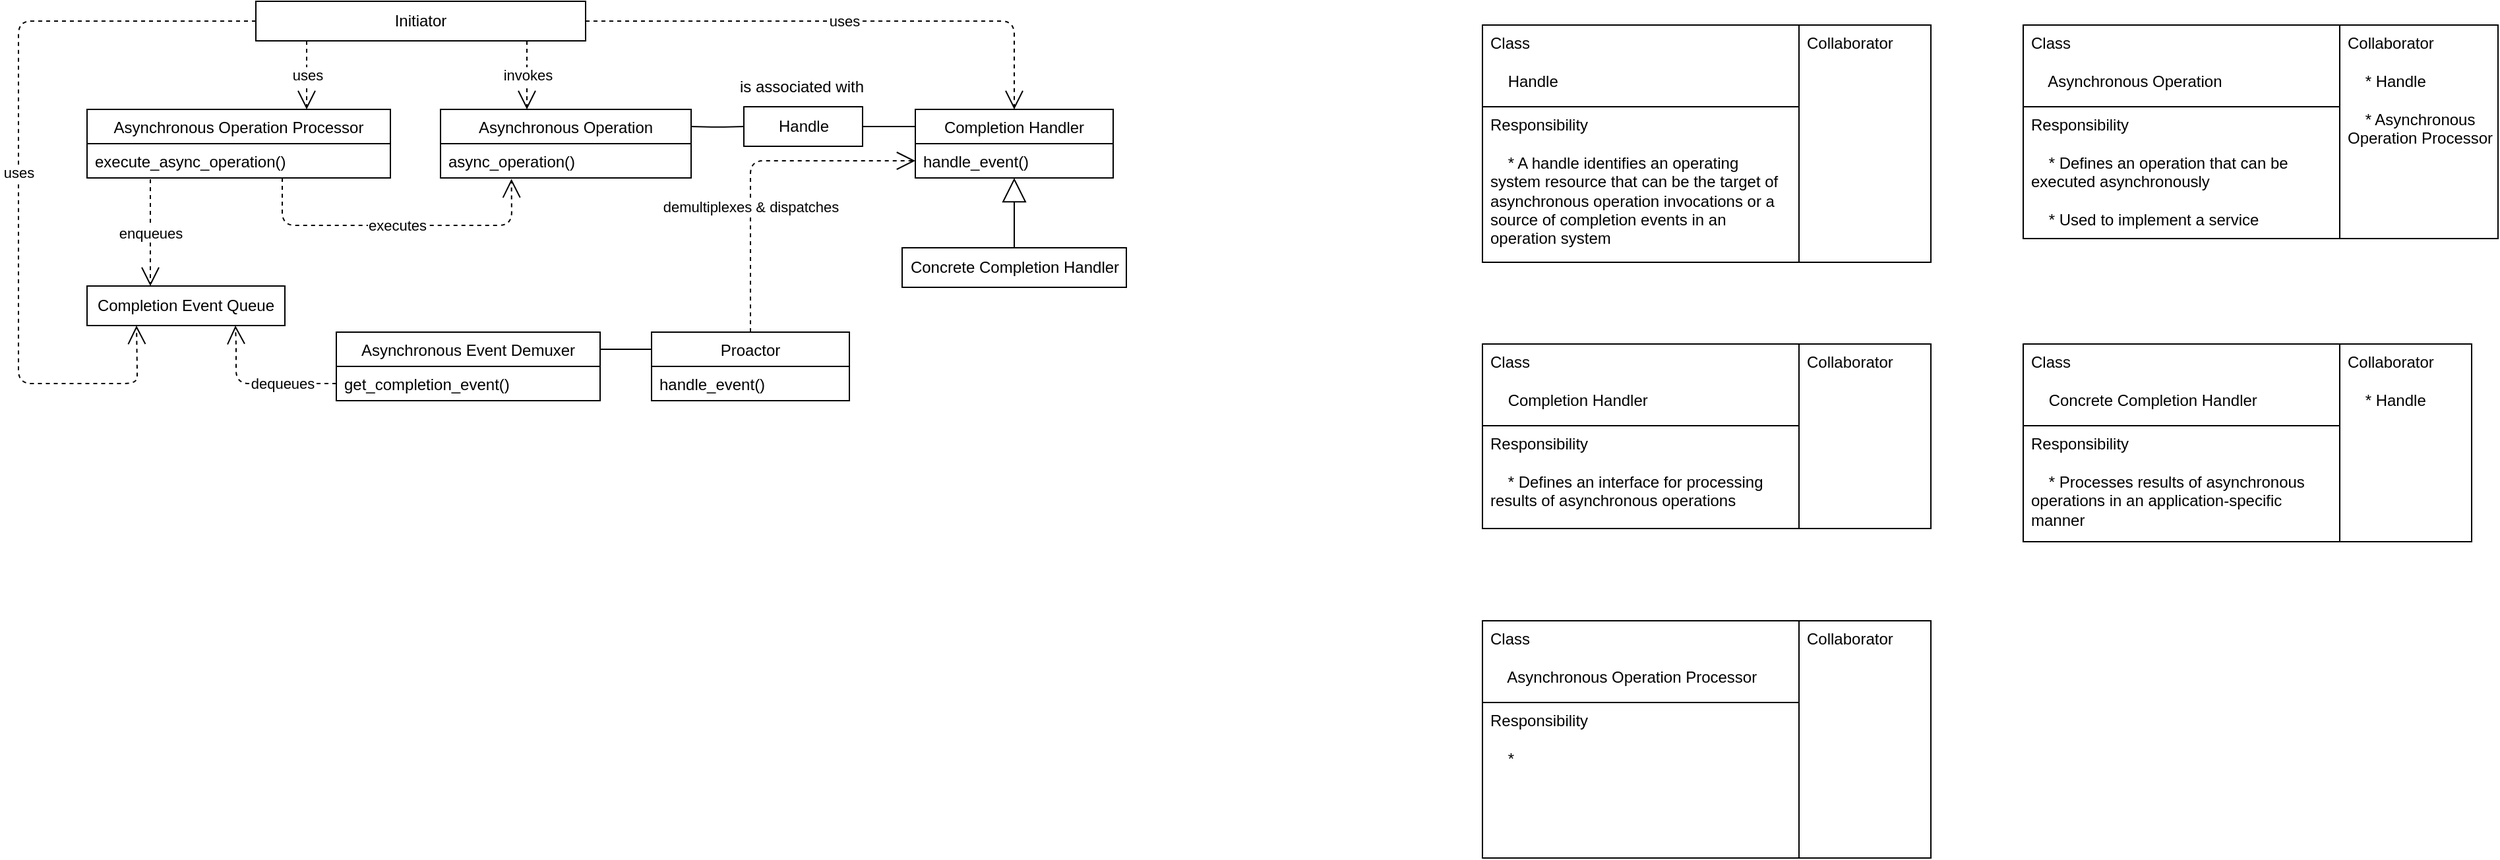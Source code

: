 <mxfile version="13.10.0" type="embed">
    <diagram id="3gRXEbeZebtQ5nvocdyO" name="Page-1">
        <mxGraphModel dx="1667" dy="1303" grid="1" gridSize="10" guides="1" tooltips="1" connect="1" arrows="1" fold="1" page="0" pageScale="1" pageWidth="827" pageHeight="1169" math="0" shadow="0">
            <root>
                <mxCell id="0"/>
                <mxCell id="1" parent="0"/>
                <mxCell id="2" value="Class&lt;br&gt;&lt;br&gt;&amp;nbsp; &amp;nbsp; Handle" style="html=1;align=left;verticalAlign=top;spacingLeft=4;spacingRight=4;" parent="1" vertex="1">
                    <mxGeometry x="1290" y="-212" width="240" height="62" as="geometry"/>
                </mxCell>
                <mxCell id="3" value="Responsibility&lt;br&gt;&lt;br&gt;&amp;nbsp; &amp;nbsp; * A handle identifies an operating&amp;nbsp;&lt;br&gt;system resource that can be the target of&amp;nbsp;&lt;br&gt;asynchronous operation invocations or a&amp;nbsp;&lt;br&gt;source of completion events in an&amp;nbsp;&lt;br&gt;operation system" style="html=1;align=left;verticalAlign=top;spacingLeft=4;spacingRight=4;" parent="1" vertex="1">
                    <mxGeometry x="1290" y="-150" width="240" height="118" as="geometry"/>
                </mxCell>
                <mxCell id="4" value="Collaborator" style="html=1;align=left;verticalAlign=top;spacingLeft=4;spacingRight=4;" parent="1" vertex="1">
                    <mxGeometry x="1530" y="-212" width="100" height="180" as="geometry"/>
                </mxCell>
                <mxCell id="5" value="Initiator" style="rounded=0;whiteSpace=wrap;html=1;" parent="1" vertex="1">
                    <mxGeometry x="360" y="-230" width="250" height="30" as="geometry"/>
                </mxCell>
                <mxCell id="14" value="Asynchronous Operation Processor" style="swimlane;fontStyle=0;childLayout=stackLayout;horizontal=1;startSize=26;fillColor=none;horizontalStack=0;resizeParent=1;resizeParentMax=0;resizeLast=0;collapsible=1;marginBottom=0;" parent="1" vertex="1">
                    <mxGeometry x="232" y="-148" width="230" height="52" as="geometry">
                        <mxRectangle x="90" y="200" width="70" height="26" as="alternateBounds"/>
                    </mxGeometry>
                </mxCell>
                <mxCell id="15" value="execute_async_operation()" style="text;strokeColor=none;fillColor=none;align=left;verticalAlign=top;spacingLeft=4;spacingRight=4;overflow=hidden;rotatable=0;points=[[0,0.5],[1,0.5]];portConstraint=eastwest;" parent="14" vertex="1">
                    <mxGeometry y="26" width="230" height="26" as="geometry"/>
                </mxCell>
                <mxCell id="18" value="Asynchronous Operation" style="swimlane;fontStyle=0;childLayout=stackLayout;horizontal=1;startSize=26;fillColor=none;horizontalStack=0;resizeParent=1;resizeParentMax=0;resizeLast=0;collapsible=1;marginBottom=0;" parent="1" vertex="1">
                    <mxGeometry x="500" y="-148" width="190" height="52" as="geometry">
                        <mxRectangle x="90" y="200" width="70" height="26" as="alternateBounds"/>
                    </mxGeometry>
                </mxCell>
                <mxCell id="19" value="async_operation()" style="text;strokeColor=none;fillColor=none;align=left;verticalAlign=top;spacingLeft=4;spacingRight=4;overflow=hidden;rotatable=0;points=[[0,0.5],[1,0.5]];portConstraint=eastwest;" parent="18" vertex="1">
                    <mxGeometry y="26" width="190" height="26" as="geometry"/>
                </mxCell>
                <mxCell id="21" value="uses" style="endArrow=open;endSize=12;dashed=1;html=1;exitX=0.25;exitY=1;exitDx=0;exitDy=0;entryX=0.75;entryY=0;entryDx=0;entryDy=0;" parent="1" edge="1">
                    <mxGeometry width="160" relative="1" as="geometry">
                        <mxPoint x="398.5" y="-200" as="sourcePoint"/>
                        <mxPoint x="398.5" y="-148" as="targetPoint"/>
                    </mxGeometry>
                </mxCell>
                <mxCell id="23" value="invokes" style="endArrow=open;endSize=12;dashed=1;html=1;exitX=0.25;exitY=1;exitDx=0;exitDy=0;entryX=0.75;entryY=0;entryDx=0;entryDy=0;" parent="1" edge="1">
                    <mxGeometry width="160" relative="1" as="geometry">
                        <mxPoint x="565.5" y="-200" as="sourcePoint"/>
                        <mxPoint x="565.5" y="-148" as="targetPoint"/>
                    </mxGeometry>
                </mxCell>
                <mxCell id="24" value="executes" style="endArrow=open;endSize=12;dashed=1;html=1;entryX=0.283;entryY=1.031;entryDx=0;entryDy=0;entryPerimeter=0;" parent="1" target="19" edge="1">
                    <mxGeometry width="160" relative="1" as="geometry">
                        <mxPoint x="380" y="-96" as="sourcePoint"/>
                        <mxPoint x="380" y="-6" as="targetPoint"/>
                        <Array as="points">
                            <mxPoint x="380" y="-60"/>
                            <mxPoint x="554" y="-60"/>
                        </Array>
                    </mxGeometry>
                </mxCell>
                <mxCell id="25" value="Completion Event Queue" style="rounded=0;whiteSpace=wrap;html=1;" parent="1" vertex="1">
                    <mxGeometry x="232" y="-14" width="150" height="30" as="geometry"/>
                </mxCell>
                <mxCell id="26" value="enqueues" style="endArrow=open;endSize=12;dashed=1;html=1;" parent="1" edge="1">
                    <mxGeometry width="160" relative="1" as="geometry">
                        <mxPoint x="280" y="-95" as="sourcePoint"/>
                        <mxPoint x="280" y="-14" as="targetPoint"/>
                    </mxGeometry>
                </mxCell>
                <mxCell id="27" value="uses" style="endArrow=open;endSize=12;dashed=1;html=1;exitX=0;exitY=0.5;exitDx=0;exitDy=0;entryX=0.25;entryY=1;entryDx=0;entryDy=0;" parent="1" source="5" target="25" edge="1">
                    <mxGeometry width="160" relative="1" as="geometry">
                        <mxPoint x="150" y="-270" as="sourcePoint"/>
                        <mxPoint x="150" y="-180" as="targetPoint"/>
                        <Array as="points">
                            <mxPoint x="180" y="-215"/>
                            <mxPoint x="180" y="60"/>
                            <mxPoint x="270" y="60"/>
                            <mxPoint x="270" y="50"/>
                        </Array>
                    </mxGeometry>
                </mxCell>
                <mxCell id="28" value="Asynchronous Event Demuxer" style="swimlane;fontStyle=0;childLayout=stackLayout;horizontal=1;startSize=26;fillColor=none;horizontalStack=0;resizeParent=1;resizeParentMax=0;resizeLast=0;collapsible=1;marginBottom=0;" parent="1" vertex="1">
                    <mxGeometry x="421" y="21" width="200" height="52" as="geometry">
                        <mxRectangle x="90" y="200" width="70" height="26" as="alternateBounds"/>
                    </mxGeometry>
                </mxCell>
                <mxCell id="29" value="get_completion_event()" style="text;strokeColor=none;fillColor=none;align=left;verticalAlign=top;spacingLeft=4;spacingRight=4;overflow=hidden;rotatable=0;points=[[0,0.5],[1,0.5]];portConstraint=eastwest;" parent="28" vertex="1">
                    <mxGeometry y="26" width="200" height="26" as="geometry"/>
                </mxCell>
                <mxCell id="30" value="dequeues" style="endArrow=open;endSize=12;dashed=1;html=1;exitX=0;exitY=0.5;exitDx=0;exitDy=0;entryX=0.75;entryY=1;entryDx=0;entryDy=0;" parent="1" source="29" target="25" edge="1">
                    <mxGeometry x="-0.317" width="160" relative="1" as="geometry">
                        <mxPoint x="380" y="30" as="sourcePoint"/>
                        <mxPoint x="380" y="120" as="targetPoint"/>
                        <Array as="points">
                            <mxPoint x="345" y="60"/>
                            <mxPoint x="345" y="40"/>
                            <mxPoint x="345" y="30"/>
                        </Array>
                        <mxPoint as="offset"/>
                    </mxGeometry>
                </mxCell>
                <mxCell id="31" value="Handle" style="html=1;" parent="1" vertex="1">
                    <mxGeometry x="730" y="-150" width="90" height="30" as="geometry"/>
                </mxCell>
                <mxCell id="34" value="" style="endArrow=none;html=1;edgeStyle=orthogonalEdgeStyle;entryX=0;entryY=0.5;entryDx=0;entryDy=0;" parent="1" target="31" edge="1">
                    <mxGeometry relative="1" as="geometry">
                        <mxPoint x="690" y="-135" as="sourcePoint"/>
                        <mxPoint x="580" y="-20" as="targetPoint"/>
                    </mxGeometry>
                </mxCell>
                <mxCell id="39" value="Completion Handler" style="swimlane;fontStyle=0;childLayout=stackLayout;horizontal=1;startSize=26;fillColor=none;horizontalStack=0;resizeParent=1;resizeParentMax=0;resizeLast=0;collapsible=1;marginBottom=0;" parent="1" vertex="1">
                    <mxGeometry x="860" y="-148" width="150" height="52" as="geometry">
                        <mxRectangle x="90" y="200" width="70" height="26" as="alternateBounds"/>
                    </mxGeometry>
                </mxCell>
                <mxCell id="40" value="handle_event()" style="text;strokeColor=none;fillColor=none;align=left;verticalAlign=top;spacingLeft=4;spacingRight=4;overflow=hidden;rotatable=0;points=[[0,0.5],[1,0.5]];portConstraint=eastwest;" parent="39" vertex="1">
                    <mxGeometry y="26" width="150" height="26" as="geometry"/>
                </mxCell>
                <mxCell id="41" value="" style="endArrow=none;html=1;edgeStyle=orthogonalEdgeStyle;entryX=0;entryY=0.25;entryDx=0;entryDy=0;exitX=1;exitY=0.5;exitDx=0;exitDy=0;" parent="1" source="31" target="39" edge="1">
                    <mxGeometry relative="1" as="geometry">
                        <mxPoint x="830" y="-135" as="sourcePoint"/>
                        <mxPoint x="750" y="-125" as="targetPoint"/>
                    </mxGeometry>
                </mxCell>
                <mxCell id="42" value="Concrete Completion Handler" style="html=1;" parent="1" vertex="1">
                    <mxGeometry x="850" y="-43" width="170" height="30" as="geometry"/>
                </mxCell>
                <mxCell id="43" value="Proactor" style="swimlane;fontStyle=0;childLayout=stackLayout;horizontal=1;startSize=26;fillColor=none;horizontalStack=0;resizeParent=1;resizeParentMax=0;resizeLast=0;collapsible=1;marginBottom=0;" parent="1" vertex="1">
                    <mxGeometry x="660" y="21" width="150" height="52" as="geometry">
                        <mxRectangle x="90" y="200" width="70" height="26" as="alternateBounds"/>
                    </mxGeometry>
                </mxCell>
                <mxCell id="44" value="handle_event()" style="text;strokeColor=none;fillColor=none;align=left;verticalAlign=top;spacingLeft=4;spacingRight=4;overflow=hidden;rotatable=0;points=[[0,0.5],[1,0.5]];portConstraint=eastwest;" parent="43" vertex="1">
                    <mxGeometry y="26" width="150" height="26" as="geometry"/>
                </mxCell>
                <mxCell id="45" value="" style="endArrow=none;html=1;edgeStyle=orthogonalEdgeStyle;exitX=1;exitY=0.25;exitDx=0;exitDy=0;" parent="1" source="28" edge="1">
                    <mxGeometry relative="1" as="geometry">
                        <mxPoint x="700" y="-125" as="sourcePoint"/>
                        <mxPoint x="660" y="34" as="targetPoint"/>
                    </mxGeometry>
                </mxCell>
                <mxCell id="47" value="is associated with" style="text;html=1;strokeColor=none;fillColor=none;align=center;verticalAlign=middle;whiteSpace=wrap;rounded=0;" parent="1" vertex="1">
                    <mxGeometry x="721" y="-175" width="106" height="20" as="geometry"/>
                </mxCell>
                <mxCell id="48" value="demultiplexes &amp;amp; dispatches" style="endArrow=open;endSize=12;dashed=1;html=1;entryX=0;entryY=0.5;entryDx=0;entryDy=0;exitX=0.5;exitY=0;exitDx=0;exitDy=0;" parent="1" source="43" target="40" edge="1">
                    <mxGeometry x="-0.253" width="160" relative="1" as="geometry">
                        <mxPoint x="734.5" y="-80" as="sourcePoint"/>
                        <mxPoint x="860" y="-123" as="targetPoint"/>
                        <Array as="points">
                            <mxPoint x="735" y="-109"/>
                        </Array>
                        <mxPoint as="offset"/>
                    </mxGeometry>
                </mxCell>
                <mxCell id="50" value="" style="endArrow=block;endSize=16;endFill=0;html=1;exitX=0.5;exitY=0;exitDx=0;exitDy=0;" parent="1" source="42" target="40" edge="1">
                    <mxGeometry x="-0.358" y="-45" width="160" relative="1" as="geometry">
                        <mxPoint x="920" y="60" as="sourcePoint"/>
                        <mxPoint x="1080" y="60" as="targetPoint"/>
                        <mxPoint as="offset"/>
                    </mxGeometry>
                </mxCell>
                <mxCell id="51" value="uses" style="endArrow=open;endSize=12;dashed=1;html=1;exitX=1;exitY=0.5;exitDx=0;exitDy=0;entryX=0.5;entryY=0;entryDx=0;entryDy=0;" parent="1" source="5" target="39" edge="1">
                    <mxGeometry width="160" relative="1" as="geometry">
                        <mxPoint x="150" y="-270" as="sourcePoint"/>
                        <mxPoint x="150" y="-180" as="targetPoint"/>
                        <Array as="points">
                            <mxPoint x="935" y="-215"/>
                        </Array>
                    </mxGeometry>
                </mxCell>
                <mxCell id="52" value="Class&lt;br&gt;&lt;br&gt;&amp;nbsp; &amp;nbsp; Asynchronous Operation" style="html=1;align=left;verticalAlign=top;spacingLeft=4;spacingRight=4;" parent="1" vertex="1">
                    <mxGeometry x="1700" y="-212" width="240" height="62" as="geometry"/>
                </mxCell>
                <mxCell id="53" value="Responsibility&lt;br&gt;&lt;br&gt;&amp;nbsp; &amp;nbsp; * Defines an operation that can be&amp;nbsp;&lt;br&gt;executed asynchronously&lt;br&gt;&lt;br&gt;&amp;nbsp; &amp;nbsp; * Used to implement a service" style="html=1;align=left;verticalAlign=top;spacingLeft=4;spacingRight=4;" parent="1" vertex="1">
                    <mxGeometry x="1700" y="-150" width="240" height="100" as="geometry"/>
                </mxCell>
                <mxCell id="54" value="Collaborator&lt;br&gt;&lt;br&gt;&amp;nbsp; &amp;nbsp; * Handle&lt;br&gt;&lt;br&gt;&amp;nbsp; &amp;nbsp; * Asynchronous&amp;nbsp;&lt;br&gt;Operation Processor" style="html=1;align=left;verticalAlign=top;spacingLeft=4;spacingRight=4;" parent="1" vertex="1">
                    <mxGeometry x="1940" y="-212" width="120" height="162" as="geometry"/>
                </mxCell>
                <mxCell id="55" value="Class&lt;br&gt;&lt;br&gt;&amp;nbsp; &amp;nbsp; Completion Handler" style="html=1;align=left;verticalAlign=top;spacingLeft=4;spacingRight=4;" parent="1" vertex="1">
                    <mxGeometry x="1290" y="30" width="240" height="62" as="geometry"/>
                </mxCell>
                <mxCell id="56" value="Responsibility&lt;br&gt;&lt;br&gt;&amp;nbsp; &amp;nbsp; * Defines an interface for processing&amp;nbsp;&lt;br&gt;results of asynchronous operations" style="html=1;align=left;verticalAlign=top;spacingLeft=4;spacingRight=4;" parent="1" vertex="1">
                    <mxGeometry x="1290" y="92" width="240" height="78" as="geometry"/>
                </mxCell>
                <mxCell id="57" value="Collaborator" style="html=1;align=left;verticalAlign=top;spacingLeft=4;spacingRight=4;" parent="1" vertex="1">
                    <mxGeometry x="1530" y="30" width="100" height="140" as="geometry"/>
                </mxCell>
                <mxCell id="58" value="Class&lt;br&gt;&lt;br&gt;&amp;nbsp; &amp;nbsp; Concrete Completion Handler" style="html=1;align=left;verticalAlign=top;spacingLeft=4;spacingRight=4;" parent="1" vertex="1">
                    <mxGeometry x="1700" y="30" width="240" height="62" as="geometry"/>
                </mxCell>
                <mxCell id="59" value="Responsibility&lt;br&gt;&lt;br&gt;&amp;nbsp; &amp;nbsp; * Processes results of asynchronous&amp;nbsp;&lt;br&gt;operations in an application-specific &lt;br&gt;manner" style="html=1;align=left;verticalAlign=top;spacingLeft=4;spacingRight=4;" parent="1" vertex="1">
                    <mxGeometry x="1700" y="92" width="240" height="88" as="geometry"/>
                </mxCell>
                <mxCell id="60" value="Collaborator&lt;br&gt;&lt;br&gt;&amp;nbsp; &amp;nbsp; * Handle" style="html=1;align=left;verticalAlign=top;spacingLeft=4;spacingRight=4;" parent="1" vertex="1">
                    <mxGeometry x="1940" y="30" width="100" height="150" as="geometry"/>
                </mxCell>
                <mxCell id="61" value="Class&lt;br&gt;&lt;br&gt;&amp;nbsp; &amp;nbsp; Asynchronous Operation Processor" style="html=1;align=left;verticalAlign=top;spacingLeft=4;spacingRight=4;" parent="1" vertex="1">
                    <mxGeometry x="1290" y="240" width="240" height="62" as="geometry"/>
                </mxCell>
                <mxCell id="62" value="Responsibility&lt;br&gt;&lt;br&gt;&amp;nbsp; &amp;nbsp; *&amp;nbsp;" style="html=1;align=left;verticalAlign=top;spacingLeft=4;spacingRight=4;" parent="1" vertex="1">
                    <mxGeometry x="1290" y="302" width="240" height="118" as="geometry"/>
                </mxCell>
                <mxCell id="63" value="Collaborator" style="html=1;align=left;verticalAlign=top;spacingLeft=4;spacingRight=4;" parent="1" vertex="1">
                    <mxGeometry x="1530" y="240" width="100" height="180" as="geometry"/>
                </mxCell>
            </root>
        </mxGraphModel>
    </diagram>
</mxfile>